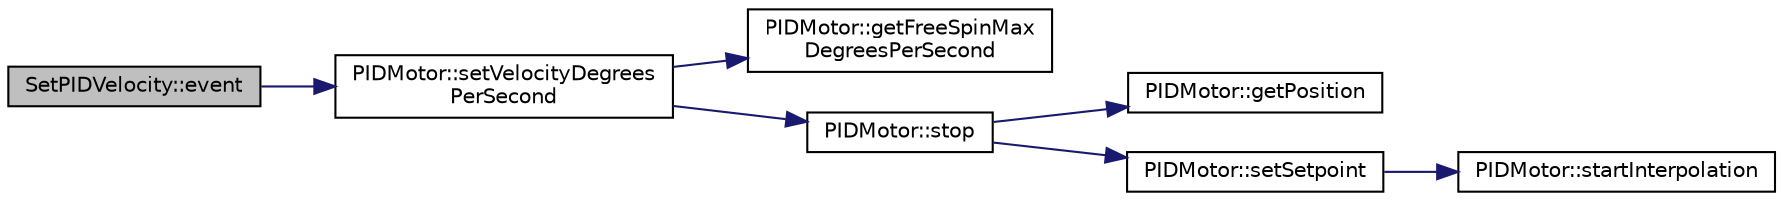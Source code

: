 digraph "SetPIDVelocity::event"
{
  edge [fontname="Helvetica",fontsize="10",labelfontname="Helvetica",labelfontsize="10"];
  node [fontname="Helvetica",fontsize="10",shape=record];
  rankdir="LR";
  Node2 [label="SetPIDVelocity::event",height=0.2,width=0.4,color="black", fillcolor="grey75", style="filled", fontcolor="black"];
  Node2 -> Node3 [color="midnightblue",fontsize="10",style="solid",fontname="Helvetica"];
  Node3 [label="PIDMotor::setVelocityDegrees\lPerSecond",height=0.2,width=0.4,color="black", fillcolor="white", style="filled",URL="$classPIDMotor.html#a7c8326dcf4466f7e2abb0491b0bb80bc"];
  Node3 -> Node4 [color="midnightblue",fontsize="10",style="solid",fontname="Helvetica"];
  Node4 [label="PIDMotor::getFreeSpinMax\lDegreesPerSecond",height=0.2,width=0.4,color="black", fillcolor="white", style="filled",URL="$classPIDMotor.html#a702890e63da27ace0ec16b30d53e0c9e"];
  Node3 -> Node5 [color="midnightblue",fontsize="10",style="solid",fontname="Helvetica"];
  Node5 [label="PIDMotor::stop",height=0.2,width=0.4,color="black", fillcolor="white", style="filled",URL="$classPIDMotor.html#ab70676b6d2cea7a85592715056bdb0dd"];
  Node5 -> Node6 [color="midnightblue",fontsize="10",style="solid",fontname="Helvetica"];
  Node6 [label="PIDMotor::getPosition",height=0.2,width=0.4,color="black", fillcolor="white", style="filled",URL="$classPIDMotor.html#a804fb78d6d87e55d96d4b798935c8809"];
  Node5 -> Node7 [color="midnightblue",fontsize="10",style="solid",fontname="Helvetica"];
  Node7 [label="PIDMotor::setSetpoint",height=0.2,width=0.4,color="black", fillcolor="white", style="filled",URL="$classPIDMotor.html#a53e76c65cbb75d139eed71cac76d688d"];
  Node7 -> Node8 [color="midnightblue",fontsize="10",style="solid",fontname="Helvetica"];
  Node8 [label="PIDMotor::startInterpolation",height=0.2,width=0.4,color="black", fillcolor="white", style="filled",URL="$classPIDMotor.html#a0aba3994cd6722646cce3f62a5cc056b"];
}
